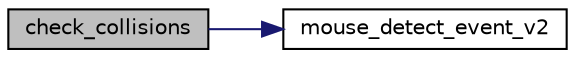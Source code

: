 digraph "check_collisions"
{
 // LATEX_PDF_SIZE
  edge [fontname="Helvetica",fontsize="10",labelfontname="Helvetica",labelfontsize="10"];
  node [fontname="Helvetica",fontsize="10",shape=record];
  rankdir="LR";
  Node1 [label="check_collisions",height=0.2,width=0.4,color="black", fillcolor="grey75", style="filled", fontcolor="black",tooltip="Verifica colisões entre o rato e as opções do menu."];
  Node1 -> Node2 [color="midnightblue",fontsize="10",style="solid",fontname="Helvetica"];
  Node2 [label="mouse_detect_event_v2",height=0.2,width=0.4,color="black", fillcolor="white", style="filled",URL="$mouse_8c.html#aeae81236b33c576e08d1753af24e16bc",tooltip="deteta eventos do mouse e guarda a informacao obtida em mouse_ev."];
}
